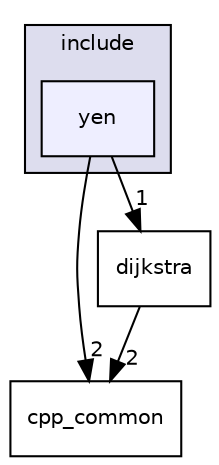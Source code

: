 digraph "/home/vicky/pgrouting/pgrouting/pgrouting/include/yen" {
  compound=true
  node [ fontsize="10", fontname="Helvetica"];
  edge [ labelfontsize="10", labelfontname="Helvetica"];
  subgraph clusterdir_d44c64559bbebec7f509842c48db8b23 {
    graph [ bgcolor="#ddddee", pencolor="black", label="include" fontname="Helvetica", fontsize="10", URL="dir_d44c64559bbebec7f509842c48db8b23.html"]
  dir_ba2be047686aaa8bd602dca826a8a1f3 [shape=box, label="yen", style="filled", fillcolor="#eeeeff", pencolor="black", URL="dir_ba2be047686aaa8bd602dca826a8a1f3.html"];
  }
  dir_f413d2883acb285bdeb0fac3ae939ed0 [shape=box label="cpp_common" URL="dir_f413d2883acb285bdeb0fac3ae939ed0.html"];
  dir_1930df11331c7ed9b5d4e307344eb08e [shape=box label="dijkstra" URL="dir_1930df11331c7ed9b5d4e307344eb08e.html"];
  dir_ba2be047686aaa8bd602dca826a8a1f3->dir_f413d2883acb285bdeb0fac3ae939ed0 [headlabel="2", labeldistance=1.5 headhref="dir_000035_000010.html"];
  dir_ba2be047686aaa8bd602dca826a8a1f3->dir_1930df11331c7ed9b5d4e307344eb08e [headlabel="1", labeldistance=1.5 headhref="dir_000035_000011.html"];
  dir_1930df11331c7ed9b5d4e307344eb08e->dir_f413d2883acb285bdeb0fac3ae939ed0 [headlabel="2", labeldistance=1.5 headhref="dir_000011_000010.html"];
}
